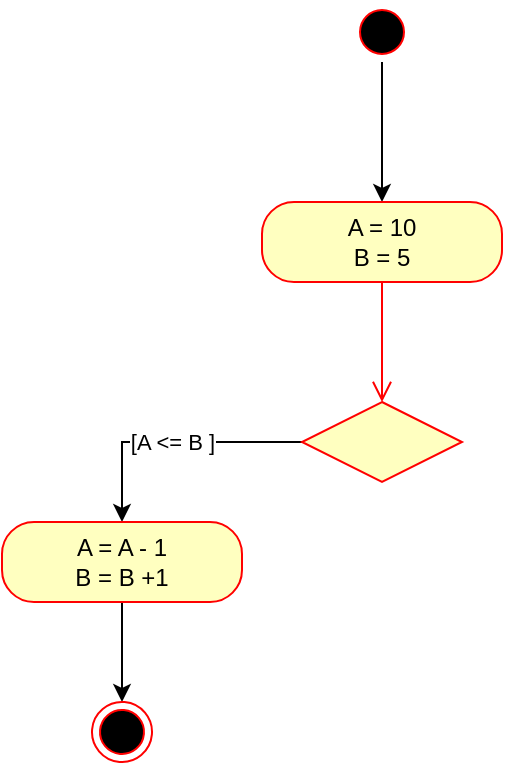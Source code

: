 <mxfile version="12.2.4" type="github" pages="1"><diagram id="ojVR5sZqVXIqG7PL1kj3" name="Page-1"><mxGraphModel dx="770" dy="418" grid="1" gridSize="10" guides="1" tooltips="1" connect="1" arrows="1" fold="1" page="1" pageScale="1" pageWidth="850" pageHeight="1100" math="0" shadow="0"><root><mxCell id="0"/><mxCell id="1" parent="0"/><mxCell id="yJJOc1iiC_G2vgknsiEj-6" value="" style="edgeStyle=orthogonalEdgeStyle;rounded=0;orthogonalLoop=1;jettySize=auto;html=1;" edge="1" parent="1" source="yJJOc1iiC_G2vgknsiEj-1" target="yJJOc1iiC_G2vgknsiEj-3"><mxGeometry relative="1" as="geometry"/></mxCell><mxCell id="yJJOc1iiC_G2vgknsiEj-1" value="" style="ellipse;html=1;shape=startState;fillColor=#000000;strokeColor=#ff0000;" vertex="1" parent="1"><mxGeometry x="285" y="30" width="30" height="30" as="geometry"/></mxCell><mxCell id="yJJOc1iiC_G2vgknsiEj-3" value="&lt;div&gt;A = 10&lt;/div&gt;&lt;div&gt;B = 5&lt;br&gt;&lt;/div&gt;" style="rounded=1;whiteSpace=wrap;html=1;arcSize=40;fontColor=#000000;fillColor=#ffffc0;strokeColor=#ff0000;" vertex="1" parent="1"><mxGeometry x="240" y="130" width="120" height="40" as="geometry"/></mxCell><mxCell id="yJJOc1iiC_G2vgknsiEj-4" value="" style="edgeStyle=orthogonalEdgeStyle;html=1;verticalAlign=bottom;endArrow=open;endSize=8;strokeColor=#ff0000;exitX=0.5;exitY=1;exitDx=0;exitDy=0;" edge="1" source="yJJOc1iiC_G2vgknsiEj-3" parent="1" target="yJJOc1iiC_G2vgknsiEj-7"><mxGeometry relative="1" as="geometry"><mxPoint x="300" y="250" as="targetPoint"/><Array as="points"><mxPoint x="300" y="240"/></Array></mxGeometry></mxCell><mxCell id="yJJOc1iiC_G2vgknsiEj-9" value="[A &amp;lt;= B ]" style="edgeStyle=orthogonalEdgeStyle;rounded=0;orthogonalLoop=1;jettySize=auto;html=1;" edge="1" parent="1" source="yJJOc1iiC_G2vgknsiEj-7" target="yJJOc1iiC_G2vgknsiEj-10"><mxGeometry relative="1" as="geometry"><mxPoint x="180" y="250" as="targetPoint"/></mxGeometry></mxCell><mxCell id="yJJOc1iiC_G2vgknsiEj-7" value="" style="rhombus;whiteSpace=wrap;html=1;fillColor=#ffffc0;strokeColor=#ff0000;" vertex="1" parent="1"><mxGeometry x="260" y="230" width="80" height="40" as="geometry"/></mxCell><mxCell id="yJJOc1iiC_G2vgknsiEj-13" value="" style="edgeStyle=orthogonalEdgeStyle;rounded=0;orthogonalLoop=1;jettySize=auto;html=1;" edge="1" parent="1" source="yJJOc1iiC_G2vgknsiEj-10"><mxGeometry relative="1" as="geometry"><mxPoint x="170" y="380" as="targetPoint"/></mxGeometry></mxCell><mxCell id="yJJOc1iiC_G2vgknsiEj-10" value="&lt;div&gt;A = A - 1&lt;/div&gt;&lt;div&gt;B = B +1&lt;br&gt;&lt;/div&gt;" style="rounded=1;whiteSpace=wrap;html=1;arcSize=40;fontColor=#000000;fillColor=#ffffc0;strokeColor=#ff0000;" vertex="1" parent="1"><mxGeometry x="110" y="290" width="120" height="40" as="geometry"/></mxCell><mxCell id="yJJOc1iiC_G2vgknsiEj-11" value="[A" style="ellipse;html=1;shape=endState;fillColor=#000000;strokeColor=#ff0000;direction=east;rotation=5;" vertex="1" parent="1"><mxGeometry x="155" y="380" width="30" height="30" as="geometry"/></mxCell></root></mxGraphModel></diagram></mxfile>